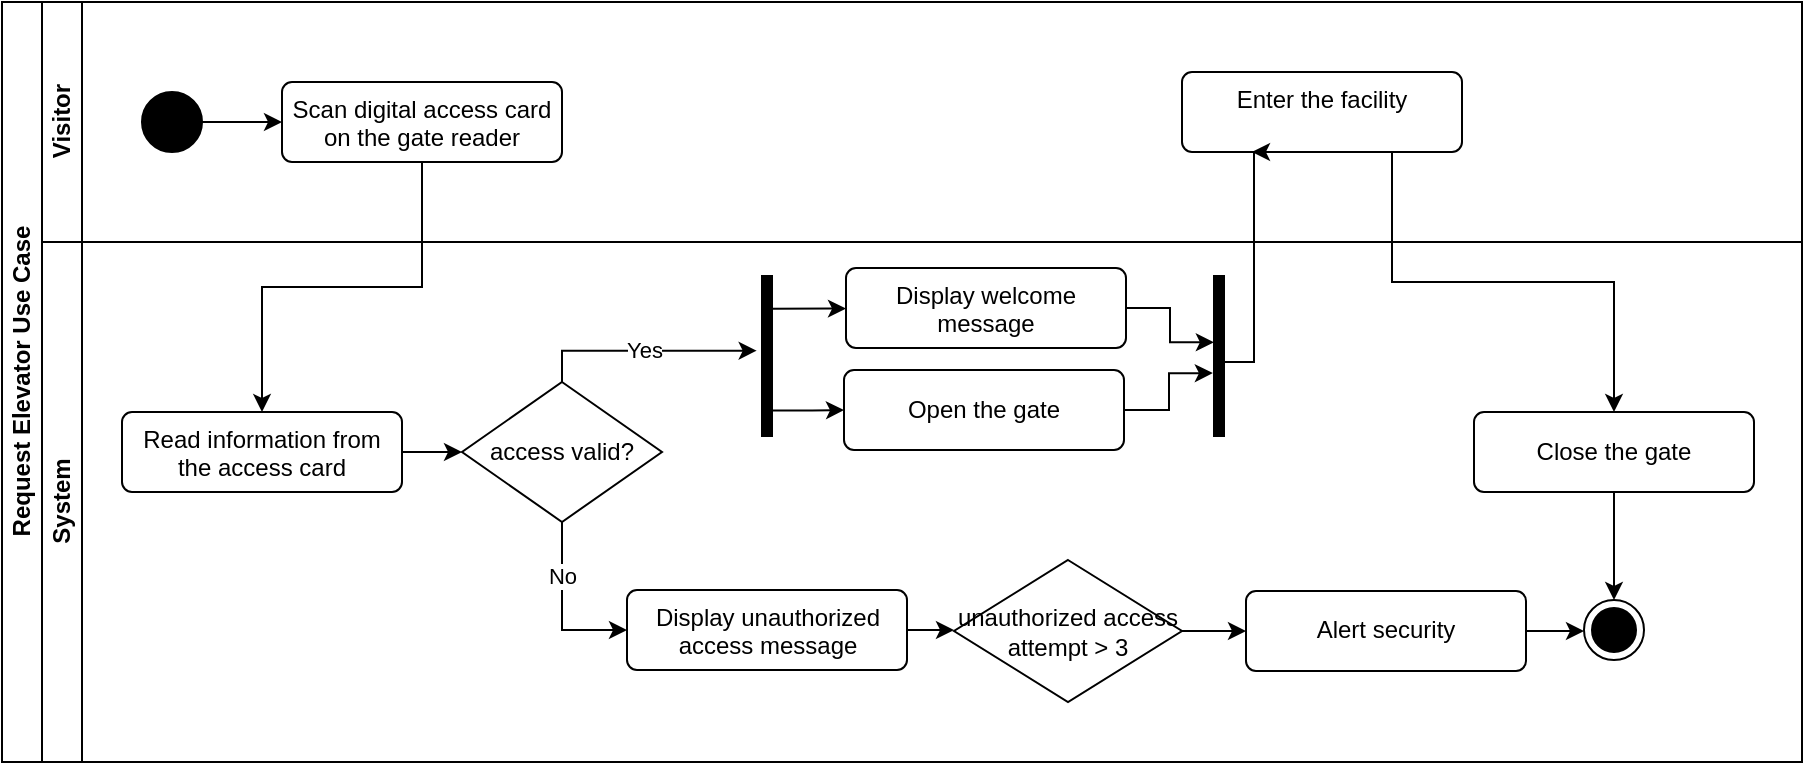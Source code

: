 <mxfile version="21.1.2" type="github">
  <diagram id="prtHgNgQTEPvFCAcTncT" name="Page-1">
    <mxGraphModel dx="934" dy="544" grid="1" gridSize="10" guides="1" tooltips="1" connect="1" arrows="1" fold="1" page="1" pageScale="1" pageWidth="827" pageHeight="1169" math="0" shadow="0">
      <root>
        <mxCell id="0" />
        <mxCell id="1" parent="0" />
        <mxCell id="dNxyNK7c78bLwvsdeMH5-19" value="Request Elevator &lt;b&gt;Use Case&lt;/b&gt;" style="swimlane;html=1;childLayout=stackLayout;resizeParent=1;resizeParentMax=0;horizontal=0;startSize=20;horizontalStack=0;" parent="1" vertex="1">
          <mxGeometry x="124" y="140" width="900" height="380" as="geometry" />
        </mxCell>
        <mxCell id="dNxyNK7c78bLwvsdeMH5-20" value="Visitor" style="swimlane;html=1;startSize=20;horizontal=0;" parent="dNxyNK7c78bLwvsdeMH5-19" vertex="1">
          <mxGeometry x="20" width="880" height="120" as="geometry" />
        </mxCell>
        <mxCell id="0q3mHAs_PnAuulW1QI4e-8" style="edgeStyle=orthogonalEdgeStyle;rounded=0;orthogonalLoop=1;jettySize=auto;html=1;exitX=1;exitY=0.5;exitDx=0;exitDy=0;entryX=0;entryY=0.5;entryDx=0;entryDy=0;" edge="1" parent="dNxyNK7c78bLwvsdeMH5-20" source="0q3mHAs_PnAuulW1QI4e-7" target="0q3mHAs_PnAuulW1QI4e-9">
          <mxGeometry relative="1" as="geometry">
            <mxPoint x="120" y="60" as="targetPoint" />
          </mxGeometry>
        </mxCell>
        <mxCell id="0q3mHAs_PnAuulW1QI4e-7" value="" style="ellipse;fillColor=strokeColor;html=1;" vertex="1" parent="dNxyNK7c78bLwvsdeMH5-20">
          <mxGeometry x="50" y="45" width="30" height="30" as="geometry" />
        </mxCell>
        <mxCell id="0q3mHAs_PnAuulW1QI4e-9" value="Scan digital access card on the gate reader" style="html=1;align=center;verticalAlign=top;rounded=1;absoluteArcSize=1;arcSize=10;dashed=0;whiteSpace=wrap;" vertex="1" parent="dNxyNK7c78bLwvsdeMH5-20">
          <mxGeometry x="120" y="40" width="140" height="40" as="geometry" />
        </mxCell>
        <mxCell id="0q3mHAs_PnAuulW1QI4e-24" value="Enter the facility" style="html=1;align=center;verticalAlign=top;rounded=1;absoluteArcSize=1;arcSize=10;dashed=0;whiteSpace=wrap;" vertex="1" parent="dNxyNK7c78bLwvsdeMH5-20">
          <mxGeometry x="570" y="35" width="140" height="40" as="geometry" />
        </mxCell>
        <mxCell id="0q3mHAs_PnAuulW1QI4e-11" style="edgeStyle=orthogonalEdgeStyle;rounded=0;orthogonalLoop=1;jettySize=auto;html=1;exitX=0.5;exitY=1;exitDx=0;exitDy=0;entryX=0.5;entryY=0;entryDx=0;entryDy=0;" edge="1" parent="dNxyNK7c78bLwvsdeMH5-19" source="0q3mHAs_PnAuulW1QI4e-9" target="0q3mHAs_PnAuulW1QI4e-10">
          <mxGeometry relative="1" as="geometry" />
        </mxCell>
        <mxCell id="0q3mHAs_PnAuulW1QI4e-25" style="edgeStyle=orthogonalEdgeStyle;rounded=0;orthogonalLoop=1;jettySize=auto;html=1;entryX=0.25;entryY=1;entryDx=0;entryDy=0;exitX=0.847;exitY=0.571;exitDx=0;exitDy=0;exitPerimeter=0;" edge="1" parent="dNxyNK7c78bLwvsdeMH5-19" source="0q3mHAs_PnAuulW1QI4e-21" target="0q3mHAs_PnAuulW1QI4e-24">
          <mxGeometry relative="1" as="geometry">
            <mxPoint x="676" y="220" as="sourcePoint" />
            <Array as="points">
              <mxPoint x="610" y="180" />
              <mxPoint x="626" y="180" />
              <mxPoint x="626" y="75" />
            </Array>
          </mxGeometry>
        </mxCell>
        <mxCell id="0q3mHAs_PnAuulW1QI4e-28" style="edgeStyle=orthogonalEdgeStyle;rounded=0;orthogonalLoop=1;jettySize=auto;html=1;exitX=0.75;exitY=1;exitDx=0;exitDy=0;entryX=0.5;entryY=0;entryDx=0;entryDy=0;" edge="1" parent="dNxyNK7c78bLwvsdeMH5-19" source="0q3mHAs_PnAuulW1QI4e-24" target="0q3mHAs_PnAuulW1QI4e-27">
          <mxGeometry relative="1" as="geometry" />
        </mxCell>
        <mxCell id="dNxyNK7c78bLwvsdeMH5-21" value="System" style="swimlane;html=1;startSize=20;horizontal=0;" parent="dNxyNK7c78bLwvsdeMH5-19" vertex="1">
          <mxGeometry x="20" y="120" width="880" height="260" as="geometry" />
        </mxCell>
        <mxCell id="0q3mHAs_PnAuulW1QI4e-14" value="Yes" style="edgeStyle=orthogonalEdgeStyle;rounded=0;orthogonalLoop=1;jettySize=auto;html=1;exitX=0.5;exitY=0;exitDx=0;exitDy=0;entryX=-0.533;entryY=0.467;entryDx=0;entryDy=0;entryPerimeter=0;" edge="1" parent="dNxyNK7c78bLwvsdeMH5-21" source="dNxyNK7c78bLwvsdeMH5-28" target="0q3mHAs_PnAuulW1QI4e-13">
          <mxGeometry relative="1" as="geometry">
            <Array as="points">
              <mxPoint x="260" y="54" />
            </Array>
          </mxGeometry>
        </mxCell>
        <mxCell id="0q3mHAs_PnAuulW1QI4e-16" value="No" style="edgeStyle=orthogonalEdgeStyle;rounded=0;orthogonalLoop=1;jettySize=auto;html=1;exitX=0.5;exitY=1;exitDx=0;exitDy=0;entryX=0;entryY=0.5;entryDx=0;entryDy=0;" edge="1" parent="dNxyNK7c78bLwvsdeMH5-21" source="dNxyNK7c78bLwvsdeMH5-28" target="0q3mHAs_PnAuulW1QI4e-31">
          <mxGeometry x="-0.4" relative="1" as="geometry">
            <mxPoint x="376" y="160" as="targetPoint" />
            <Array as="points">
              <mxPoint x="260" y="194" />
            </Array>
            <mxPoint y="1" as="offset" />
          </mxGeometry>
        </mxCell>
        <mxCell id="dNxyNK7c78bLwvsdeMH5-28" value="access valid?" style="rhombus;whiteSpace=wrap;html=1;fontFamily=Helvetica;fontSize=12;fontColor=#000000;align=center;" parent="dNxyNK7c78bLwvsdeMH5-21" vertex="1">
          <mxGeometry x="210" y="70" width="100" height="70" as="geometry" />
        </mxCell>
        <mxCell id="0q3mHAs_PnAuulW1QI4e-12" style="edgeStyle=orthogonalEdgeStyle;rounded=0;orthogonalLoop=1;jettySize=auto;html=1;exitX=1;exitY=0.5;exitDx=0;exitDy=0;entryX=0;entryY=0.5;entryDx=0;entryDy=0;" edge="1" parent="dNxyNK7c78bLwvsdeMH5-21" source="0q3mHAs_PnAuulW1QI4e-10" target="dNxyNK7c78bLwvsdeMH5-28">
          <mxGeometry relative="1" as="geometry" />
        </mxCell>
        <mxCell id="0q3mHAs_PnAuulW1QI4e-10" value="Read information from the access card" style="html=1;align=center;verticalAlign=top;rounded=1;absoluteArcSize=1;arcSize=10;dashed=0;whiteSpace=wrap;" vertex="1" parent="dNxyNK7c78bLwvsdeMH5-21">
          <mxGeometry x="40" y="85" width="140" height="40" as="geometry" />
        </mxCell>
        <mxCell id="0q3mHAs_PnAuulW1QI4e-19" value="" style="edgeStyle=orthogonalEdgeStyle;rounded=0;orthogonalLoop=1;jettySize=auto;html=1;exitX=0.598;exitY=0.841;exitDx=0;exitDy=0;exitPerimeter=0;" edge="1" parent="dNxyNK7c78bLwvsdeMH5-21" source="0q3mHAs_PnAuulW1QI4e-13" target="0q3mHAs_PnAuulW1QI4e-18">
          <mxGeometry relative="1" as="geometry">
            <mxPoint x="366" y="84" as="sourcePoint" />
          </mxGeometry>
        </mxCell>
        <mxCell id="0q3mHAs_PnAuulW1QI4e-20" value="" style="edgeStyle=orthogonalEdgeStyle;rounded=0;orthogonalLoop=1;jettySize=auto;html=1;entryX=0;entryY=0.5;entryDx=0;entryDy=0;exitX=0.933;exitY=0.204;exitDx=0;exitDy=0;exitPerimeter=0;" edge="1" parent="dNxyNK7c78bLwvsdeMH5-21" source="0q3mHAs_PnAuulW1QI4e-13" target="0q3mHAs_PnAuulW1QI4e-17">
          <mxGeometry relative="1" as="geometry" />
        </mxCell>
        <mxCell id="0q3mHAs_PnAuulW1QI4e-13" value="" style="html=1;points=[];perimeter=orthogonalPerimeter;fillColor=strokeColor;" vertex="1" parent="dNxyNK7c78bLwvsdeMH5-21">
          <mxGeometry x="360" y="17" width="5" height="80" as="geometry" />
        </mxCell>
        <mxCell id="0q3mHAs_PnAuulW1QI4e-22" style="edgeStyle=orthogonalEdgeStyle;rounded=0;orthogonalLoop=1;jettySize=auto;html=1;exitX=1;exitY=0.5;exitDx=0;exitDy=0;entryX=-0.013;entryY=0.414;entryDx=0;entryDy=0;entryPerimeter=0;" edge="1" parent="dNxyNK7c78bLwvsdeMH5-21" source="0q3mHAs_PnAuulW1QI4e-17" target="0q3mHAs_PnAuulW1QI4e-21">
          <mxGeometry relative="1" as="geometry" />
        </mxCell>
        <mxCell id="0q3mHAs_PnAuulW1QI4e-17" value="Display welcome message" style="html=1;align=center;verticalAlign=top;rounded=1;absoluteArcSize=1;arcSize=10;dashed=0;whiteSpace=wrap;" vertex="1" parent="dNxyNK7c78bLwvsdeMH5-21">
          <mxGeometry x="402" y="13" width="140" height="40" as="geometry" />
        </mxCell>
        <mxCell id="0q3mHAs_PnAuulW1QI4e-23" style="edgeStyle=orthogonalEdgeStyle;rounded=0;orthogonalLoop=1;jettySize=auto;html=1;exitX=1;exitY=0.5;exitDx=0;exitDy=0;entryX=-0.115;entryY=0.607;entryDx=0;entryDy=0;entryPerimeter=0;" edge="1" parent="dNxyNK7c78bLwvsdeMH5-21" source="0q3mHAs_PnAuulW1QI4e-18" target="0q3mHAs_PnAuulW1QI4e-21">
          <mxGeometry relative="1" as="geometry" />
        </mxCell>
        <mxCell id="0q3mHAs_PnAuulW1QI4e-18" value="&lt;p style=&quot;line-height: 30%;&quot;&gt;Open the gate&lt;/p&gt;" style="html=1;align=center;verticalAlign=top;rounded=1;absoluteArcSize=1;arcSize=10;dashed=0;whiteSpace=wrap;" vertex="1" parent="dNxyNK7c78bLwvsdeMH5-21">
          <mxGeometry x="401" y="64" width="140" height="40" as="geometry" />
        </mxCell>
        <mxCell id="0q3mHAs_PnAuulW1QI4e-21" value="" style="html=1;points=[];perimeter=orthogonalPerimeter;fillColor=strokeColor;" vertex="1" parent="dNxyNK7c78bLwvsdeMH5-21">
          <mxGeometry x="586" y="17" width="5" height="80" as="geometry" />
        </mxCell>
        <mxCell id="0q3mHAs_PnAuulW1QI4e-30" style="edgeStyle=orthogonalEdgeStyle;rounded=0;orthogonalLoop=1;jettySize=auto;html=1;exitX=0.5;exitY=1;exitDx=0;exitDy=0;entryX=0.5;entryY=0;entryDx=0;entryDy=0;" edge="1" parent="dNxyNK7c78bLwvsdeMH5-21" source="0q3mHAs_PnAuulW1QI4e-27" target="0q3mHAs_PnAuulW1QI4e-29">
          <mxGeometry relative="1" as="geometry" />
        </mxCell>
        <mxCell id="0q3mHAs_PnAuulW1QI4e-27" value="&lt;p style=&quot;line-height: 30%;&quot;&gt;Close the gate&lt;/p&gt;" style="html=1;align=center;verticalAlign=top;rounded=1;absoluteArcSize=1;arcSize=10;dashed=0;whiteSpace=wrap;" vertex="1" parent="dNxyNK7c78bLwvsdeMH5-21">
          <mxGeometry x="716" y="85" width="140" height="40" as="geometry" />
        </mxCell>
        <mxCell id="0q3mHAs_PnAuulW1QI4e-29" value="" style="ellipse;html=1;shape=endState;fillColor=strokeColor;" vertex="1" parent="dNxyNK7c78bLwvsdeMH5-21">
          <mxGeometry x="771" y="179" width="30" height="30" as="geometry" />
        </mxCell>
        <mxCell id="0q3mHAs_PnAuulW1QI4e-33" style="edgeStyle=orthogonalEdgeStyle;rounded=0;orthogonalLoop=1;jettySize=auto;html=1;exitX=1;exitY=0.5;exitDx=0;exitDy=0;entryX=0;entryY=0.5;entryDx=0;entryDy=0;" edge="1" parent="dNxyNK7c78bLwvsdeMH5-21" source="0q3mHAs_PnAuulW1QI4e-31" target="0q3mHAs_PnAuulW1QI4e-32">
          <mxGeometry relative="1" as="geometry" />
        </mxCell>
        <mxCell id="0q3mHAs_PnAuulW1QI4e-31" value="Display unauthorized access message" style="html=1;align=center;verticalAlign=top;rounded=1;absoluteArcSize=1;arcSize=10;dashed=0;whiteSpace=wrap;" vertex="1" parent="dNxyNK7c78bLwvsdeMH5-21">
          <mxGeometry x="292.5" y="174" width="140" height="40" as="geometry" />
        </mxCell>
        <mxCell id="0q3mHAs_PnAuulW1QI4e-35" style="edgeStyle=orthogonalEdgeStyle;rounded=0;orthogonalLoop=1;jettySize=auto;html=1;exitX=1;exitY=0.5;exitDx=0;exitDy=0;entryX=0;entryY=0.5;entryDx=0;entryDy=0;" edge="1" parent="dNxyNK7c78bLwvsdeMH5-21" source="0q3mHAs_PnAuulW1QI4e-32" target="0q3mHAs_PnAuulW1QI4e-34">
          <mxGeometry relative="1" as="geometry" />
        </mxCell>
        <mxCell id="0q3mHAs_PnAuulW1QI4e-32" value="unauthorized access attempt &amp;gt; 3" style="rhombus;whiteSpace=wrap;html=1;fontFamily=Helvetica;fontSize=12;fontColor=#000000;align=center;" vertex="1" parent="dNxyNK7c78bLwvsdeMH5-21">
          <mxGeometry x="456" y="159" width="114" height="71" as="geometry" />
        </mxCell>
        <mxCell id="0q3mHAs_PnAuulW1QI4e-36" style="edgeStyle=orthogonalEdgeStyle;rounded=0;orthogonalLoop=1;jettySize=auto;html=1;exitX=1;exitY=0.5;exitDx=0;exitDy=0;entryX=0;entryY=0.5;entryDx=0;entryDy=0;" edge="1" parent="dNxyNK7c78bLwvsdeMH5-21" source="0q3mHAs_PnAuulW1QI4e-34" target="0q3mHAs_PnAuulW1QI4e-29">
          <mxGeometry relative="1" as="geometry" />
        </mxCell>
        <mxCell id="0q3mHAs_PnAuulW1QI4e-34" value="&lt;p style=&quot;line-height: 0%;&quot;&gt;Alert security&lt;/p&gt;" style="html=1;align=center;verticalAlign=top;rounded=1;absoluteArcSize=1;arcSize=10;dashed=0;whiteSpace=wrap;" vertex="1" parent="dNxyNK7c78bLwvsdeMH5-21">
          <mxGeometry x="602" y="174.5" width="140" height="40" as="geometry" />
        </mxCell>
      </root>
    </mxGraphModel>
  </diagram>
</mxfile>
